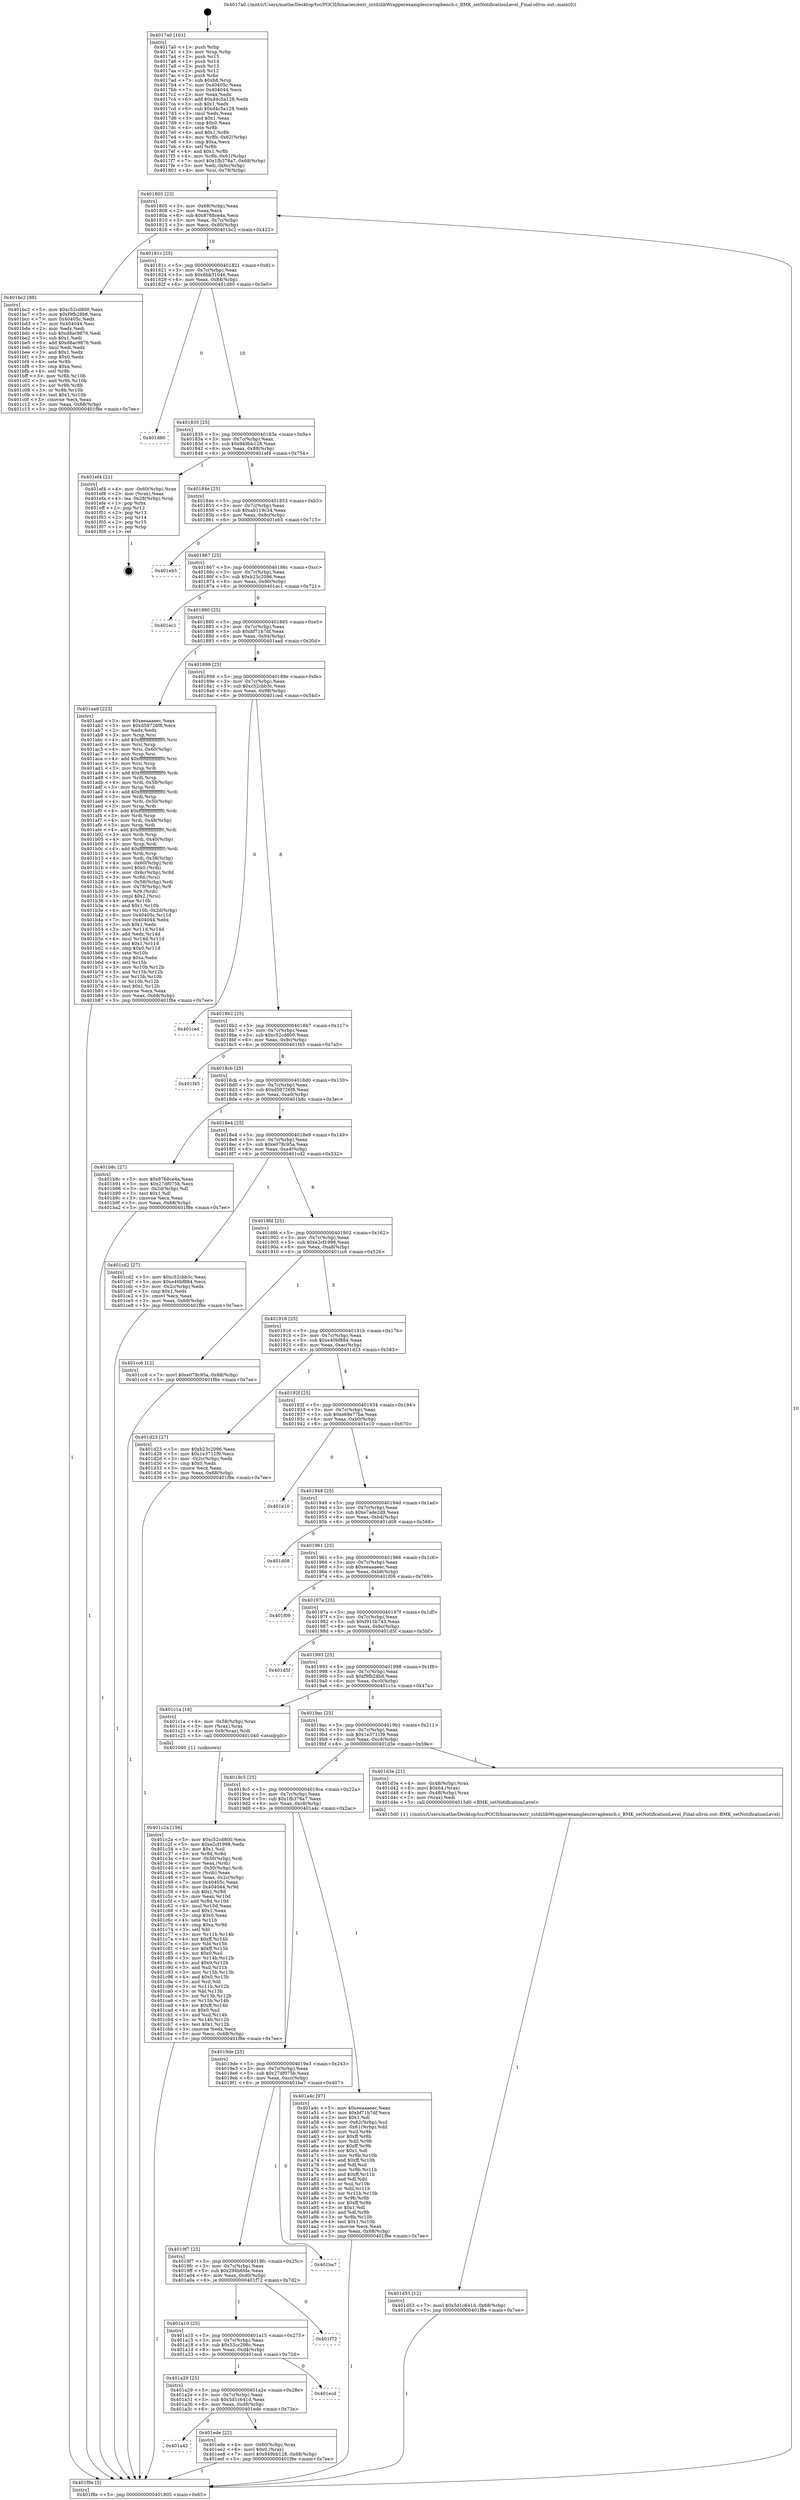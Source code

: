 digraph "0x4017a0" {
  label = "0x4017a0 (/mnt/c/Users/mathe/Desktop/tcc/POCII/binaries/extr_zstdzlibWrapperexampleszwrapbench.c_BMK_setNotificationLevel_Final-ollvm.out::main(0))"
  labelloc = "t"
  node[shape=record]

  Entry [label="",width=0.3,height=0.3,shape=circle,fillcolor=black,style=filled]
  "0x401805" [label="{
     0x401805 [23]\l
     | [instrs]\l
     &nbsp;&nbsp;0x401805 \<+3\>: mov -0x68(%rbp),%eax\l
     &nbsp;&nbsp;0x401808 \<+2\>: mov %eax,%ecx\l
     &nbsp;&nbsp;0x40180a \<+6\>: sub $0x8768ce4a,%ecx\l
     &nbsp;&nbsp;0x401810 \<+3\>: mov %eax,-0x7c(%rbp)\l
     &nbsp;&nbsp;0x401813 \<+3\>: mov %ecx,-0x80(%rbp)\l
     &nbsp;&nbsp;0x401816 \<+6\>: je 0000000000401bc2 \<main+0x422\>\l
  }"]
  "0x401bc2" [label="{
     0x401bc2 [88]\l
     | [instrs]\l
     &nbsp;&nbsp;0x401bc2 \<+5\>: mov $0xc52cd800,%eax\l
     &nbsp;&nbsp;0x401bc7 \<+5\>: mov $0xf9fb28b6,%ecx\l
     &nbsp;&nbsp;0x401bcc \<+7\>: mov 0x40405c,%edx\l
     &nbsp;&nbsp;0x401bd3 \<+7\>: mov 0x404044,%esi\l
     &nbsp;&nbsp;0x401bda \<+2\>: mov %edx,%edi\l
     &nbsp;&nbsp;0x401bdc \<+6\>: sub $0xd8ac9876,%edi\l
     &nbsp;&nbsp;0x401be2 \<+3\>: sub $0x1,%edi\l
     &nbsp;&nbsp;0x401be5 \<+6\>: add $0xd8ac9876,%edi\l
     &nbsp;&nbsp;0x401beb \<+3\>: imul %edi,%edx\l
     &nbsp;&nbsp;0x401bee \<+3\>: and $0x1,%edx\l
     &nbsp;&nbsp;0x401bf1 \<+3\>: cmp $0x0,%edx\l
     &nbsp;&nbsp;0x401bf4 \<+4\>: sete %r8b\l
     &nbsp;&nbsp;0x401bf8 \<+3\>: cmp $0xa,%esi\l
     &nbsp;&nbsp;0x401bfb \<+4\>: setl %r9b\l
     &nbsp;&nbsp;0x401bff \<+3\>: mov %r8b,%r10b\l
     &nbsp;&nbsp;0x401c02 \<+3\>: and %r9b,%r10b\l
     &nbsp;&nbsp;0x401c05 \<+3\>: xor %r9b,%r8b\l
     &nbsp;&nbsp;0x401c08 \<+3\>: or %r8b,%r10b\l
     &nbsp;&nbsp;0x401c0b \<+4\>: test $0x1,%r10b\l
     &nbsp;&nbsp;0x401c0f \<+3\>: cmovne %ecx,%eax\l
     &nbsp;&nbsp;0x401c12 \<+3\>: mov %eax,-0x68(%rbp)\l
     &nbsp;&nbsp;0x401c15 \<+5\>: jmp 0000000000401f8e \<main+0x7ee\>\l
  }"]
  "0x40181c" [label="{
     0x40181c [25]\l
     | [instrs]\l
     &nbsp;&nbsp;0x40181c \<+5\>: jmp 0000000000401821 \<main+0x81\>\l
     &nbsp;&nbsp;0x401821 \<+3\>: mov -0x7c(%rbp),%eax\l
     &nbsp;&nbsp;0x401824 \<+5\>: sub $0x8bb31046,%eax\l
     &nbsp;&nbsp;0x401829 \<+6\>: mov %eax,-0x84(%rbp)\l
     &nbsp;&nbsp;0x40182f \<+6\>: je 0000000000401d80 \<main+0x5e0\>\l
  }"]
  Exit [label="",width=0.3,height=0.3,shape=circle,fillcolor=black,style=filled,peripheries=2]
  "0x401d80" [label="{
     0x401d80\l
  }", style=dashed]
  "0x401835" [label="{
     0x401835 [25]\l
     | [instrs]\l
     &nbsp;&nbsp;0x401835 \<+5\>: jmp 000000000040183a \<main+0x9a\>\l
     &nbsp;&nbsp;0x40183a \<+3\>: mov -0x7c(%rbp),%eax\l
     &nbsp;&nbsp;0x40183d \<+5\>: sub $0x949bb128,%eax\l
     &nbsp;&nbsp;0x401842 \<+6\>: mov %eax,-0x88(%rbp)\l
     &nbsp;&nbsp;0x401848 \<+6\>: je 0000000000401ef4 \<main+0x754\>\l
  }"]
  "0x401a42" [label="{
     0x401a42\l
  }", style=dashed]
  "0x401ef4" [label="{
     0x401ef4 [21]\l
     | [instrs]\l
     &nbsp;&nbsp;0x401ef4 \<+4\>: mov -0x60(%rbp),%rax\l
     &nbsp;&nbsp;0x401ef8 \<+2\>: mov (%rax),%eax\l
     &nbsp;&nbsp;0x401efa \<+4\>: lea -0x28(%rbp),%rsp\l
     &nbsp;&nbsp;0x401efe \<+1\>: pop %rbx\l
     &nbsp;&nbsp;0x401eff \<+2\>: pop %r12\l
     &nbsp;&nbsp;0x401f01 \<+2\>: pop %r13\l
     &nbsp;&nbsp;0x401f03 \<+2\>: pop %r14\l
     &nbsp;&nbsp;0x401f05 \<+2\>: pop %r15\l
     &nbsp;&nbsp;0x401f07 \<+1\>: pop %rbp\l
     &nbsp;&nbsp;0x401f08 \<+1\>: ret\l
  }"]
  "0x40184e" [label="{
     0x40184e [25]\l
     | [instrs]\l
     &nbsp;&nbsp;0x40184e \<+5\>: jmp 0000000000401853 \<main+0xb3\>\l
     &nbsp;&nbsp;0x401853 \<+3\>: mov -0x7c(%rbp),%eax\l
     &nbsp;&nbsp;0x401856 \<+5\>: sub $0xab119c34,%eax\l
     &nbsp;&nbsp;0x40185b \<+6\>: mov %eax,-0x8c(%rbp)\l
     &nbsp;&nbsp;0x401861 \<+6\>: je 0000000000401eb5 \<main+0x715\>\l
  }"]
  "0x401ede" [label="{
     0x401ede [22]\l
     | [instrs]\l
     &nbsp;&nbsp;0x401ede \<+4\>: mov -0x60(%rbp),%rax\l
     &nbsp;&nbsp;0x401ee2 \<+6\>: movl $0x0,(%rax)\l
     &nbsp;&nbsp;0x401ee8 \<+7\>: movl $0x949bb128,-0x68(%rbp)\l
     &nbsp;&nbsp;0x401eef \<+5\>: jmp 0000000000401f8e \<main+0x7ee\>\l
  }"]
  "0x401eb5" [label="{
     0x401eb5\l
  }", style=dashed]
  "0x401867" [label="{
     0x401867 [25]\l
     | [instrs]\l
     &nbsp;&nbsp;0x401867 \<+5\>: jmp 000000000040186c \<main+0xcc\>\l
     &nbsp;&nbsp;0x40186c \<+3\>: mov -0x7c(%rbp),%eax\l
     &nbsp;&nbsp;0x40186f \<+5\>: sub $0xb23c2096,%eax\l
     &nbsp;&nbsp;0x401874 \<+6\>: mov %eax,-0x90(%rbp)\l
     &nbsp;&nbsp;0x40187a \<+6\>: je 0000000000401ec1 \<main+0x721\>\l
  }"]
  "0x401a29" [label="{
     0x401a29 [25]\l
     | [instrs]\l
     &nbsp;&nbsp;0x401a29 \<+5\>: jmp 0000000000401a2e \<main+0x28e\>\l
     &nbsp;&nbsp;0x401a2e \<+3\>: mov -0x7c(%rbp),%eax\l
     &nbsp;&nbsp;0x401a31 \<+5\>: sub $0x5d1c641d,%eax\l
     &nbsp;&nbsp;0x401a36 \<+6\>: mov %eax,-0xd8(%rbp)\l
     &nbsp;&nbsp;0x401a3c \<+6\>: je 0000000000401ede \<main+0x73e\>\l
  }"]
  "0x401ec1" [label="{
     0x401ec1\l
  }", style=dashed]
  "0x401880" [label="{
     0x401880 [25]\l
     | [instrs]\l
     &nbsp;&nbsp;0x401880 \<+5\>: jmp 0000000000401885 \<main+0xe5\>\l
     &nbsp;&nbsp;0x401885 \<+3\>: mov -0x7c(%rbp),%eax\l
     &nbsp;&nbsp;0x401888 \<+5\>: sub $0xbf71b7df,%eax\l
     &nbsp;&nbsp;0x40188d \<+6\>: mov %eax,-0x94(%rbp)\l
     &nbsp;&nbsp;0x401893 \<+6\>: je 0000000000401aad \<main+0x30d\>\l
  }"]
  "0x401ecd" [label="{
     0x401ecd\l
  }", style=dashed]
  "0x401aad" [label="{
     0x401aad [223]\l
     | [instrs]\l
     &nbsp;&nbsp;0x401aad \<+5\>: mov $0xeeaaaeec,%eax\l
     &nbsp;&nbsp;0x401ab2 \<+5\>: mov $0xd59726f8,%ecx\l
     &nbsp;&nbsp;0x401ab7 \<+2\>: xor %edx,%edx\l
     &nbsp;&nbsp;0x401ab9 \<+3\>: mov %rsp,%rsi\l
     &nbsp;&nbsp;0x401abc \<+4\>: add $0xfffffffffffffff0,%rsi\l
     &nbsp;&nbsp;0x401ac0 \<+3\>: mov %rsi,%rsp\l
     &nbsp;&nbsp;0x401ac3 \<+4\>: mov %rsi,-0x60(%rbp)\l
     &nbsp;&nbsp;0x401ac7 \<+3\>: mov %rsp,%rsi\l
     &nbsp;&nbsp;0x401aca \<+4\>: add $0xfffffffffffffff0,%rsi\l
     &nbsp;&nbsp;0x401ace \<+3\>: mov %rsi,%rsp\l
     &nbsp;&nbsp;0x401ad1 \<+3\>: mov %rsp,%rdi\l
     &nbsp;&nbsp;0x401ad4 \<+4\>: add $0xfffffffffffffff0,%rdi\l
     &nbsp;&nbsp;0x401ad8 \<+3\>: mov %rdi,%rsp\l
     &nbsp;&nbsp;0x401adb \<+4\>: mov %rdi,-0x58(%rbp)\l
     &nbsp;&nbsp;0x401adf \<+3\>: mov %rsp,%rdi\l
     &nbsp;&nbsp;0x401ae2 \<+4\>: add $0xfffffffffffffff0,%rdi\l
     &nbsp;&nbsp;0x401ae6 \<+3\>: mov %rdi,%rsp\l
     &nbsp;&nbsp;0x401ae9 \<+4\>: mov %rdi,-0x50(%rbp)\l
     &nbsp;&nbsp;0x401aed \<+3\>: mov %rsp,%rdi\l
     &nbsp;&nbsp;0x401af0 \<+4\>: add $0xfffffffffffffff0,%rdi\l
     &nbsp;&nbsp;0x401af4 \<+3\>: mov %rdi,%rsp\l
     &nbsp;&nbsp;0x401af7 \<+4\>: mov %rdi,-0x48(%rbp)\l
     &nbsp;&nbsp;0x401afb \<+3\>: mov %rsp,%rdi\l
     &nbsp;&nbsp;0x401afe \<+4\>: add $0xfffffffffffffff0,%rdi\l
     &nbsp;&nbsp;0x401b02 \<+3\>: mov %rdi,%rsp\l
     &nbsp;&nbsp;0x401b05 \<+4\>: mov %rdi,-0x40(%rbp)\l
     &nbsp;&nbsp;0x401b09 \<+3\>: mov %rsp,%rdi\l
     &nbsp;&nbsp;0x401b0c \<+4\>: add $0xfffffffffffffff0,%rdi\l
     &nbsp;&nbsp;0x401b10 \<+3\>: mov %rdi,%rsp\l
     &nbsp;&nbsp;0x401b13 \<+4\>: mov %rdi,-0x38(%rbp)\l
     &nbsp;&nbsp;0x401b17 \<+4\>: mov -0x60(%rbp),%rdi\l
     &nbsp;&nbsp;0x401b1b \<+6\>: movl $0x0,(%rdi)\l
     &nbsp;&nbsp;0x401b21 \<+4\>: mov -0x6c(%rbp),%r8d\l
     &nbsp;&nbsp;0x401b25 \<+3\>: mov %r8d,(%rsi)\l
     &nbsp;&nbsp;0x401b28 \<+4\>: mov -0x58(%rbp),%rdi\l
     &nbsp;&nbsp;0x401b2c \<+4\>: mov -0x78(%rbp),%r9\l
     &nbsp;&nbsp;0x401b30 \<+3\>: mov %r9,(%rdi)\l
     &nbsp;&nbsp;0x401b33 \<+3\>: cmpl $0x2,(%rsi)\l
     &nbsp;&nbsp;0x401b36 \<+4\>: setne %r10b\l
     &nbsp;&nbsp;0x401b3a \<+4\>: and $0x1,%r10b\l
     &nbsp;&nbsp;0x401b3e \<+4\>: mov %r10b,-0x2d(%rbp)\l
     &nbsp;&nbsp;0x401b42 \<+8\>: mov 0x40405c,%r11d\l
     &nbsp;&nbsp;0x401b4a \<+7\>: mov 0x404044,%ebx\l
     &nbsp;&nbsp;0x401b51 \<+3\>: sub $0x1,%edx\l
     &nbsp;&nbsp;0x401b54 \<+3\>: mov %r11d,%r14d\l
     &nbsp;&nbsp;0x401b57 \<+3\>: add %edx,%r14d\l
     &nbsp;&nbsp;0x401b5a \<+4\>: imul %r14d,%r11d\l
     &nbsp;&nbsp;0x401b5e \<+4\>: and $0x1,%r11d\l
     &nbsp;&nbsp;0x401b62 \<+4\>: cmp $0x0,%r11d\l
     &nbsp;&nbsp;0x401b66 \<+4\>: sete %r10b\l
     &nbsp;&nbsp;0x401b6a \<+3\>: cmp $0xa,%ebx\l
     &nbsp;&nbsp;0x401b6d \<+4\>: setl %r15b\l
     &nbsp;&nbsp;0x401b71 \<+3\>: mov %r10b,%r12b\l
     &nbsp;&nbsp;0x401b74 \<+3\>: and %r15b,%r12b\l
     &nbsp;&nbsp;0x401b77 \<+3\>: xor %r15b,%r10b\l
     &nbsp;&nbsp;0x401b7a \<+3\>: or %r10b,%r12b\l
     &nbsp;&nbsp;0x401b7d \<+4\>: test $0x1,%r12b\l
     &nbsp;&nbsp;0x401b81 \<+3\>: cmovne %ecx,%eax\l
     &nbsp;&nbsp;0x401b84 \<+3\>: mov %eax,-0x68(%rbp)\l
     &nbsp;&nbsp;0x401b87 \<+5\>: jmp 0000000000401f8e \<main+0x7ee\>\l
  }"]
  "0x401899" [label="{
     0x401899 [25]\l
     | [instrs]\l
     &nbsp;&nbsp;0x401899 \<+5\>: jmp 000000000040189e \<main+0xfe\>\l
     &nbsp;&nbsp;0x40189e \<+3\>: mov -0x7c(%rbp),%eax\l
     &nbsp;&nbsp;0x4018a1 \<+5\>: sub $0xc52cbb3c,%eax\l
     &nbsp;&nbsp;0x4018a6 \<+6\>: mov %eax,-0x98(%rbp)\l
     &nbsp;&nbsp;0x4018ac \<+6\>: je 0000000000401ced \<main+0x54d\>\l
  }"]
  "0x401a10" [label="{
     0x401a10 [25]\l
     | [instrs]\l
     &nbsp;&nbsp;0x401a10 \<+5\>: jmp 0000000000401a15 \<main+0x275\>\l
     &nbsp;&nbsp;0x401a15 \<+3\>: mov -0x7c(%rbp),%eax\l
     &nbsp;&nbsp;0x401a18 \<+5\>: sub $0x53cc298c,%eax\l
     &nbsp;&nbsp;0x401a1d \<+6\>: mov %eax,-0xd4(%rbp)\l
     &nbsp;&nbsp;0x401a23 \<+6\>: je 0000000000401ecd \<main+0x72d\>\l
  }"]
  "0x401ced" [label="{
     0x401ced\l
  }", style=dashed]
  "0x4018b2" [label="{
     0x4018b2 [25]\l
     | [instrs]\l
     &nbsp;&nbsp;0x4018b2 \<+5\>: jmp 00000000004018b7 \<main+0x117\>\l
     &nbsp;&nbsp;0x4018b7 \<+3\>: mov -0x7c(%rbp),%eax\l
     &nbsp;&nbsp;0x4018ba \<+5\>: sub $0xc52cd800,%eax\l
     &nbsp;&nbsp;0x4018bf \<+6\>: mov %eax,-0x9c(%rbp)\l
     &nbsp;&nbsp;0x4018c5 \<+6\>: je 0000000000401f45 \<main+0x7a5\>\l
  }"]
  "0x401f72" [label="{
     0x401f72\l
  }", style=dashed]
  "0x401f45" [label="{
     0x401f45\l
  }", style=dashed]
  "0x4018cb" [label="{
     0x4018cb [25]\l
     | [instrs]\l
     &nbsp;&nbsp;0x4018cb \<+5\>: jmp 00000000004018d0 \<main+0x130\>\l
     &nbsp;&nbsp;0x4018d0 \<+3\>: mov -0x7c(%rbp),%eax\l
     &nbsp;&nbsp;0x4018d3 \<+5\>: sub $0xd59726f8,%eax\l
     &nbsp;&nbsp;0x4018d8 \<+6\>: mov %eax,-0xa0(%rbp)\l
     &nbsp;&nbsp;0x4018de \<+6\>: je 0000000000401b8c \<main+0x3ec\>\l
  }"]
  "0x4019f7" [label="{
     0x4019f7 [25]\l
     | [instrs]\l
     &nbsp;&nbsp;0x4019f7 \<+5\>: jmp 00000000004019fc \<main+0x25c\>\l
     &nbsp;&nbsp;0x4019fc \<+3\>: mov -0x7c(%rbp),%eax\l
     &nbsp;&nbsp;0x4019ff \<+5\>: sub $0x294b6fde,%eax\l
     &nbsp;&nbsp;0x401a04 \<+6\>: mov %eax,-0xd0(%rbp)\l
     &nbsp;&nbsp;0x401a0a \<+6\>: je 0000000000401f72 \<main+0x7d2\>\l
  }"]
  "0x401b8c" [label="{
     0x401b8c [27]\l
     | [instrs]\l
     &nbsp;&nbsp;0x401b8c \<+5\>: mov $0x8768ce4a,%eax\l
     &nbsp;&nbsp;0x401b91 \<+5\>: mov $0x27df075b,%ecx\l
     &nbsp;&nbsp;0x401b96 \<+3\>: mov -0x2d(%rbp),%dl\l
     &nbsp;&nbsp;0x401b99 \<+3\>: test $0x1,%dl\l
     &nbsp;&nbsp;0x401b9c \<+3\>: cmovne %ecx,%eax\l
     &nbsp;&nbsp;0x401b9f \<+3\>: mov %eax,-0x68(%rbp)\l
     &nbsp;&nbsp;0x401ba2 \<+5\>: jmp 0000000000401f8e \<main+0x7ee\>\l
  }"]
  "0x4018e4" [label="{
     0x4018e4 [25]\l
     | [instrs]\l
     &nbsp;&nbsp;0x4018e4 \<+5\>: jmp 00000000004018e9 \<main+0x149\>\l
     &nbsp;&nbsp;0x4018e9 \<+3\>: mov -0x7c(%rbp),%eax\l
     &nbsp;&nbsp;0x4018ec \<+5\>: sub $0xe078c95a,%eax\l
     &nbsp;&nbsp;0x4018f1 \<+6\>: mov %eax,-0xa4(%rbp)\l
     &nbsp;&nbsp;0x4018f7 \<+6\>: je 0000000000401cd2 \<main+0x532\>\l
  }"]
  "0x401ba7" [label="{
     0x401ba7\l
  }", style=dashed]
  "0x401cd2" [label="{
     0x401cd2 [27]\l
     | [instrs]\l
     &nbsp;&nbsp;0x401cd2 \<+5\>: mov $0xc52cbb3c,%eax\l
     &nbsp;&nbsp;0x401cd7 \<+5\>: mov $0xe40bf884,%ecx\l
     &nbsp;&nbsp;0x401cdc \<+3\>: mov -0x2c(%rbp),%edx\l
     &nbsp;&nbsp;0x401cdf \<+3\>: cmp $0x1,%edx\l
     &nbsp;&nbsp;0x401ce2 \<+3\>: cmovl %ecx,%eax\l
     &nbsp;&nbsp;0x401ce5 \<+3\>: mov %eax,-0x68(%rbp)\l
     &nbsp;&nbsp;0x401ce8 \<+5\>: jmp 0000000000401f8e \<main+0x7ee\>\l
  }"]
  "0x4018fd" [label="{
     0x4018fd [25]\l
     | [instrs]\l
     &nbsp;&nbsp;0x4018fd \<+5\>: jmp 0000000000401902 \<main+0x162\>\l
     &nbsp;&nbsp;0x401902 \<+3\>: mov -0x7c(%rbp),%eax\l
     &nbsp;&nbsp;0x401905 \<+5\>: sub $0xe2cf1998,%eax\l
     &nbsp;&nbsp;0x40190a \<+6\>: mov %eax,-0xa8(%rbp)\l
     &nbsp;&nbsp;0x401910 \<+6\>: je 0000000000401cc6 \<main+0x526\>\l
  }"]
  "0x401d53" [label="{
     0x401d53 [12]\l
     | [instrs]\l
     &nbsp;&nbsp;0x401d53 \<+7\>: movl $0x5d1c641d,-0x68(%rbp)\l
     &nbsp;&nbsp;0x401d5a \<+5\>: jmp 0000000000401f8e \<main+0x7ee\>\l
  }"]
  "0x401cc6" [label="{
     0x401cc6 [12]\l
     | [instrs]\l
     &nbsp;&nbsp;0x401cc6 \<+7\>: movl $0xe078c95a,-0x68(%rbp)\l
     &nbsp;&nbsp;0x401ccd \<+5\>: jmp 0000000000401f8e \<main+0x7ee\>\l
  }"]
  "0x401916" [label="{
     0x401916 [25]\l
     | [instrs]\l
     &nbsp;&nbsp;0x401916 \<+5\>: jmp 000000000040191b \<main+0x17b\>\l
     &nbsp;&nbsp;0x40191b \<+3\>: mov -0x7c(%rbp),%eax\l
     &nbsp;&nbsp;0x40191e \<+5\>: sub $0xe40bf884,%eax\l
     &nbsp;&nbsp;0x401923 \<+6\>: mov %eax,-0xac(%rbp)\l
     &nbsp;&nbsp;0x401929 \<+6\>: je 0000000000401d23 \<main+0x583\>\l
  }"]
  "0x401c2a" [label="{
     0x401c2a [156]\l
     | [instrs]\l
     &nbsp;&nbsp;0x401c2a \<+5\>: mov $0xc52cd800,%ecx\l
     &nbsp;&nbsp;0x401c2f \<+5\>: mov $0xe2cf1998,%edx\l
     &nbsp;&nbsp;0x401c34 \<+3\>: mov $0x1,%sil\l
     &nbsp;&nbsp;0x401c37 \<+3\>: xor %r8d,%r8d\l
     &nbsp;&nbsp;0x401c3a \<+4\>: mov -0x50(%rbp),%rdi\l
     &nbsp;&nbsp;0x401c3e \<+2\>: mov %eax,(%rdi)\l
     &nbsp;&nbsp;0x401c40 \<+4\>: mov -0x50(%rbp),%rdi\l
     &nbsp;&nbsp;0x401c44 \<+2\>: mov (%rdi),%eax\l
     &nbsp;&nbsp;0x401c46 \<+3\>: mov %eax,-0x2c(%rbp)\l
     &nbsp;&nbsp;0x401c49 \<+7\>: mov 0x40405c,%eax\l
     &nbsp;&nbsp;0x401c50 \<+8\>: mov 0x404044,%r9d\l
     &nbsp;&nbsp;0x401c58 \<+4\>: sub $0x1,%r8d\l
     &nbsp;&nbsp;0x401c5c \<+3\>: mov %eax,%r10d\l
     &nbsp;&nbsp;0x401c5f \<+3\>: add %r8d,%r10d\l
     &nbsp;&nbsp;0x401c62 \<+4\>: imul %r10d,%eax\l
     &nbsp;&nbsp;0x401c66 \<+3\>: and $0x1,%eax\l
     &nbsp;&nbsp;0x401c69 \<+3\>: cmp $0x0,%eax\l
     &nbsp;&nbsp;0x401c6c \<+4\>: sete %r11b\l
     &nbsp;&nbsp;0x401c70 \<+4\>: cmp $0xa,%r9d\l
     &nbsp;&nbsp;0x401c74 \<+3\>: setl %bl\l
     &nbsp;&nbsp;0x401c77 \<+3\>: mov %r11b,%r14b\l
     &nbsp;&nbsp;0x401c7a \<+4\>: xor $0xff,%r14b\l
     &nbsp;&nbsp;0x401c7e \<+3\>: mov %bl,%r15b\l
     &nbsp;&nbsp;0x401c81 \<+4\>: xor $0xff,%r15b\l
     &nbsp;&nbsp;0x401c85 \<+4\>: xor $0x0,%sil\l
     &nbsp;&nbsp;0x401c89 \<+3\>: mov %r14b,%r12b\l
     &nbsp;&nbsp;0x401c8c \<+4\>: and $0x0,%r12b\l
     &nbsp;&nbsp;0x401c90 \<+3\>: and %sil,%r11b\l
     &nbsp;&nbsp;0x401c93 \<+3\>: mov %r15b,%r13b\l
     &nbsp;&nbsp;0x401c96 \<+4\>: and $0x0,%r13b\l
     &nbsp;&nbsp;0x401c9a \<+3\>: and %sil,%bl\l
     &nbsp;&nbsp;0x401c9d \<+3\>: or %r11b,%r12b\l
     &nbsp;&nbsp;0x401ca0 \<+3\>: or %bl,%r13b\l
     &nbsp;&nbsp;0x401ca3 \<+3\>: xor %r13b,%r12b\l
     &nbsp;&nbsp;0x401ca6 \<+3\>: or %r15b,%r14b\l
     &nbsp;&nbsp;0x401ca9 \<+4\>: xor $0xff,%r14b\l
     &nbsp;&nbsp;0x401cad \<+4\>: or $0x0,%sil\l
     &nbsp;&nbsp;0x401cb1 \<+3\>: and %sil,%r14b\l
     &nbsp;&nbsp;0x401cb4 \<+3\>: or %r14b,%r12b\l
     &nbsp;&nbsp;0x401cb7 \<+4\>: test $0x1,%r12b\l
     &nbsp;&nbsp;0x401cbb \<+3\>: cmovne %edx,%ecx\l
     &nbsp;&nbsp;0x401cbe \<+3\>: mov %ecx,-0x68(%rbp)\l
     &nbsp;&nbsp;0x401cc1 \<+5\>: jmp 0000000000401f8e \<main+0x7ee\>\l
  }"]
  "0x401d23" [label="{
     0x401d23 [27]\l
     | [instrs]\l
     &nbsp;&nbsp;0x401d23 \<+5\>: mov $0xb23c2096,%eax\l
     &nbsp;&nbsp;0x401d28 \<+5\>: mov $0x1e3711f9,%ecx\l
     &nbsp;&nbsp;0x401d2d \<+3\>: mov -0x2c(%rbp),%edx\l
     &nbsp;&nbsp;0x401d30 \<+3\>: cmp $0x0,%edx\l
     &nbsp;&nbsp;0x401d33 \<+3\>: cmove %ecx,%eax\l
     &nbsp;&nbsp;0x401d36 \<+3\>: mov %eax,-0x68(%rbp)\l
     &nbsp;&nbsp;0x401d39 \<+5\>: jmp 0000000000401f8e \<main+0x7ee\>\l
  }"]
  "0x40192f" [label="{
     0x40192f [25]\l
     | [instrs]\l
     &nbsp;&nbsp;0x40192f \<+5\>: jmp 0000000000401934 \<main+0x194\>\l
     &nbsp;&nbsp;0x401934 \<+3\>: mov -0x7c(%rbp),%eax\l
     &nbsp;&nbsp;0x401937 \<+5\>: sub $0xe68e77ba,%eax\l
     &nbsp;&nbsp;0x40193c \<+6\>: mov %eax,-0xb0(%rbp)\l
     &nbsp;&nbsp;0x401942 \<+6\>: je 0000000000401e10 \<main+0x670\>\l
  }"]
  "0x4017a0" [label="{
     0x4017a0 [101]\l
     | [instrs]\l
     &nbsp;&nbsp;0x4017a0 \<+1\>: push %rbp\l
     &nbsp;&nbsp;0x4017a1 \<+3\>: mov %rsp,%rbp\l
     &nbsp;&nbsp;0x4017a4 \<+2\>: push %r15\l
     &nbsp;&nbsp;0x4017a6 \<+2\>: push %r14\l
     &nbsp;&nbsp;0x4017a8 \<+2\>: push %r13\l
     &nbsp;&nbsp;0x4017aa \<+2\>: push %r12\l
     &nbsp;&nbsp;0x4017ac \<+1\>: push %rbx\l
     &nbsp;&nbsp;0x4017ad \<+7\>: sub $0xb8,%rsp\l
     &nbsp;&nbsp;0x4017b4 \<+7\>: mov 0x40405c,%eax\l
     &nbsp;&nbsp;0x4017bb \<+7\>: mov 0x404044,%ecx\l
     &nbsp;&nbsp;0x4017c2 \<+2\>: mov %eax,%edx\l
     &nbsp;&nbsp;0x4017c4 \<+6\>: add $0xd4c5a128,%edx\l
     &nbsp;&nbsp;0x4017ca \<+3\>: sub $0x1,%edx\l
     &nbsp;&nbsp;0x4017cd \<+6\>: sub $0xd4c5a128,%edx\l
     &nbsp;&nbsp;0x4017d3 \<+3\>: imul %edx,%eax\l
     &nbsp;&nbsp;0x4017d6 \<+3\>: and $0x1,%eax\l
     &nbsp;&nbsp;0x4017d9 \<+3\>: cmp $0x0,%eax\l
     &nbsp;&nbsp;0x4017dc \<+4\>: sete %r8b\l
     &nbsp;&nbsp;0x4017e0 \<+4\>: and $0x1,%r8b\l
     &nbsp;&nbsp;0x4017e4 \<+4\>: mov %r8b,-0x62(%rbp)\l
     &nbsp;&nbsp;0x4017e8 \<+3\>: cmp $0xa,%ecx\l
     &nbsp;&nbsp;0x4017eb \<+4\>: setl %r8b\l
     &nbsp;&nbsp;0x4017ef \<+4\>: and $0x1,%r8b\l
     &nbsp;&nbsp;0x4017f3 \<+4\>: mov %r8b,-0x61(%rbp)\l
     &nbsp;&nbsp;0x4017f7 \<+7\>: movl $0x1fb378a7,-0x68(%rbp)\l
     &nbsp;&nbsp;0x4017fe \<+3\>: mov %edi,-0x6c(%rbp)\l
     &nbsp;&nbsp;0x401801 \<+4\>: mov %rsi,-0x78(%rbp)\l
  }"]
  "0x401e10" [label="{
     0x401e10\l
  }", style=dashed]
  "0x401948" [label="{
     0x401948 [25]\l
     | [instrs]\l
     &nbsp;&nbsp;0x401948 \<+5\>: jmp 000000000040194d \<main+0x1ad\>\l
     &nbsp;&nbsp;0x40194d \<+3\>: mov -0x7c(%rbp),%eax\l
     &nbsp;&nbsp;0x401950 \<+5\>: sub $0xe7ade2d9,%eax\l
     &nbsp;&nbsp;0x401955 \<+6\>: mov %eax,-0xb4(%rbp)\l
     &nbsp;&nbsp;0x40195b \<+6\>: je 0000000000401d08 \<main+0x568\>\l
  }"]
  "0x401f8e" [label="{
     0x401f8e [5]\l
     | [instrs]\l
     &nbsp;&nbsp;0x401f8e \<+5\>: jmp 0000000000401805 \<main+0x65\>\l
  }"]
  "0x401d08" [label="{
     0x401d08\l
  }", style=dashed]
  "0x401961" [label="{
     0x401961 [25]\l
     | [instrs]\l
     &nbsp;&nbsp;0x401961 \<+5\>: jmp 0000000000401966 \<main+0x1c6\>\l
     &nbsp;&nbsp;0x401966 \<+3\>: mov -0x7c(%rbp),%eax\l
     &nbsp;&nbsp;0x401969 \<+5\>: sub $0xeeaaaeec,%eax\l
     &nbsp;&nbsp;0x40196e \<+6\>: mov %eax,-0xb8(%rbp)\l
     &nbsp;&nbsp;0x401974 \<+6\>: je 0000000000401f09 \<main+0x769\>\l
  }"]
  "0x4019de" [label="{
     0x4019de [25]\l
     | [instrs]\l
     &nbsp;&nbsp;0x4019de \<+5\>: jmp 00000000004019e3 \<main+0x243\>\l
     &nbsp;&nbsp;0x4019e3 \<+3\>: mov -0x7c(%rbp),%eax\l
     &nbsp;&nbsp;0x4019e6 \<+5\>: sub $0x27df075b,%eax\l
     &nbsp;&nbsp;0x4019eb \<+6\>: mov %eax,-0xcc(%rbp)\l
     &nbsp;&nbsp;0x4019f1 \<+6\>: je 0000000000401ba7 \<main+0x407\>\l
  }"]
  "0x401f09" [label="{
     0x401f09\l
  }", style=dashed]
  "0x40197a" [label="{
     0x40197a [25]\l
     | [instrs]\l
     &nbsp;&nbsp;0x40197a \<+5\>: jmp 000000000040197f \<main+0x1df\>\l
     &nbsp;&nbsp;0x40197f \<+3\>: mov -0x7c(%rbp),%eax\l
     &nbsp;&nbsp;0x401982 \<+5\>: sub $0xf913b743,%eax\l
     &nbsp;&nbsp;0x401987 \<+6\>: mov %eax,-0xbc(%rbp)\l
     &nbsp;&nbsp;0x40198d \<+6\>: je 0000000000401d5f \<main+0x5bf\>\l
  }"]
  "0x401a4c" [label="{
     0x401a4c [97]\l
     | [instrs]\l
     &nbsp;&nbsp;0x401a4c \<+5\>: mov $0xeeaaaeec,%eax\l
     &nbsp;&nbsp;0x401a51 \<+5\>: mov $0xbf71b7df,%ecx\l
     &nbsp;&nbsp;0x401a56 \<+2\>: mov $0x1,%dl\l
     &nbsp;&nbsp;0x401a58 \<+4\>: mov -0x62(%rbp),%sil\l
     &nbsp;&nbsp;0x401a5c \<+4\>: mov -0x61(%rbp),%dil\l
     &nbsp;&nbsp;0x401a60 \<+3\>: mov %sil,%r8b\l
     &nbsp;&nbsp;0x401a63 \<+4\>: xor $0xff,%r8b\l
     &nbsp;&nbsp;0x401a67 \<+3\>: mov %dil,%r9b\l
     &nbsp;&nbsp;0x401a6a \<+4\>: xor $0xff,%r9b\l
     &nbsp;&nbsp;0x401a6e \<+3\>: xor $0x1,%dl\l
     &nbsp;&nbsp;0x401a71 \<+3\>: mov %r8b,%r10b\l
     &nbsp;&nbsp;0x401a74 \<+4\>: and $0xff,%r10b\l
     &nbsp;&nbsp;0x401a78 \<+3\>: and %dl,%sil\l
     &nbsp;&nbsp;0x401a7b \<+3\>: mov %r9b,%r11b\l
     &nbsp;&nbsp;0x401a7e \<+4\>: and $0xff,%r11b\l
     &nbsp;&nbsp;0x401a82 \<+3\>: and %dl,%dil\l
     &nbsp;&nbsp;0x401a85 \<+3\>: or %sil,%r10b\l
     &nbsp;&nbsp;0x401a88 \<+3\>: or %dil,%r11b\l
     &nbsp;&nbsp;0x401a8b \<+3\>: xor %r11b,%r10b\l
     &nbsp;&nbsp;0x401a8e \<+3\>: or %r9b,%r8b\l
     &nbsp;&nbsp;0x401a91 \<+4\>: xor $0xff,%r8b\l
     &nbsp;&nbsp;0x401a95 \<+3\>: or $0x1,%dl\l
     &nbsp;&nbsp;0x401a98 \<+3\>: and %dl,%r8b\l
     &nbsp;&nbsp;0x401a9b \<+3\>: or %r8b,%r10b\l
     &nbsp;&nbsp;0x401a9e \<+4\>: test $0x1,%r10b\l
     &nbsp;&nbsp;0x401aa2 \<+3\>: cmovne %ecx,%eax\l
     &nbsp;&nbsp;0x401aa5 \<+3\>: mov %eax,-0x68(%rbp)\l
     &nbsp;&nbsp;0x401aa8 \<+5\>: jmp 0000000000401f8e \<main+0x7ee\>\l
  }"]
  "0x401d5f" [label="{
     0x401d5f\l
  }", style=dashed]
  "0x401993" [label="{
     0x401993 [25]\l
     | [instrs]\l
     &nbsp;&nbsp;0x401993 \<+5\>: jmp 0000000000401998 \<main+0x1f8\>\l
     &nbsp;&nbsp;0x401998 \<+3\>: mov -0x7c(%rbp),%eax\l
     &nbsp;&nbsp;0x40199b \<+5\>: sub $0xf9fb28b6,%eax\l
     &nbsp;&nbsp;0x4019a0 \<+6\>: mov %eax,-0xc0(%rbp)\l
     &nbsp;&nbsp;0x4019a6 \<+6\>: je 0000000000401c1a \<main+0x47a\>\l
  }"]
  "0x4019c5" [label="{
     0x4019c5 [25]\l
     | [instrs]\l
     &nbsp;&nbsp;0x4019c5 \<+5\>: jmp 00000000004019ca \<main+0x22a\>\l
     &nbsp;&nbsp;0x4019ca \<+3\>: mov -0x7c(%rbp),%eax\l
     &nbsp;&nbsp;0x4019cd \<+5\>: sub $0x1fb378a7,%eax\l
     &nbsp;&nbsp;0x4019d2 \<+6\>: mov %eax,-0xc8(%rbp)\l
     &nbsp;&nbsp;0x4019d8 \<+6\>: je 0000000000401a4c \<main+0x2ac\>\l
  }"]
  "0x401c1a" [label="{
     0x401c1a [16]\l
     | [instrs]\l
     &nbsp;&nbsp;0x401c1a \<+4\>: mov -0x58(%rbp),%rax\l
     &nbsp;&nbsp;0x401c1e \<+3\>: mov (%rax),%rax\l
     &nbsp;&nbsp;0x401c21 \<+4\>: mov 0x8(%rax),%rdi\l
     &nbsp;&nbsp;0x401c25 \<+5\>: call 0000000000401040 \<atoi@plt\>\l
     | [calls]\l
     &nbsp;&nbsp;0x401040 \{1\} (unknown)\l
  }"]
  "0x4019ac" [label="{
     0x4019ac [25]\l
     | [instrs]\l
     &nbsp;&nbsp;0x4019ac \<+5\>: jmp 00000000004019b1 \<main+0x211\>\l
     &nbsp;&nbsp;0x4019b1 \<+3\>: mov -0x7c(%rbp),%eax\l
     &nbsp;&nbsp;0x4019b4 \<+5\>: sub $0x1e3711f9,%eax\l
     &nbsp;&nbsp;0x4019b9 \<+6\>: mov %eax,-0xc4(%rbp)\l
     &nbsp;&nbsp;0x4019bf \<+6\>: je 0000000000401d3e \<main+0x59e\>\l
  }"]
  "0x401d3e" [label="{
     0x401d3e [21]\l
     | [instrs]\l
     &nbsp;&nbsp;0x401d3e \<+4\>: mov -0x48(%rbp),%rax\l
     &nbsp;&nbsp;0x401d42 \<+6\>: movl $0x64,(%rax)\l
     &nbsp;&nbsp;0x401d48 \<+4\>: mov -0x48(%rbp),%rax\l
     &nbsp;&nbsp;0x401d4c \<+2\>: mov (%rax),%edi\l
     &nbsp;&nbsp;0x401d4e \<+5\>: call 00000000004015d0 \<BMK_setNotificationLevel\>\l
     | [calls]\l
     &nbsp;&nbsp;0x4015d0 \{1\} (/mnt/c/Users/mathe/Desktop/tcc/POCII/binaries/extr_zstdzlibWrapperexampleszwrapbench.c_BMK_setNotificationLevel_Final-ollvm.out::BMK_setNotificationLevel)\l
  }"]
  Entry -> "0x4017a0" [label=" 1"]
  "0x401805" -> "0x401bc2" [label=" 1"]
  "0x401805" -> "0x40181c" [label=" 10"]
  "0x401ef4" -> Exit [label=" 1"]
  "0x40181c" -> "0x401d80" [label=" 0"]
  "0x40181c" -> "0x401835" [label=" 10"]
  "0x401ede" -> "0x401f8e" [label=" 1"]
  "0x401835" -> "0x401ef4" [label=" 1"]
  "0x401835" -> "0x40184e" [label=" 9"]
  "0x401a29" -> "0x401a42" [label=" 0"]
  "0x40184e" -> "0x401eb5" [label=" 0"]
  "0x40184e" -> "0x401867" [label=" 9"]
  "0x401a29" -> "0x401ede" [label=" 1"]
  "0x401867" -> "0x401ec1" [label=" 0"]
  "0x401867" -> "0x401880" [label=" 9"]
  "0x401a10" -> "0x401a29" [label=" 1"]
  "0x401880" -> "0x401aad" [label=" 1"]
  "0x401880" -> "0x401899" [label=" 8"]
  "0x401a10" -> "0x401ecd" [label=" 0"]
  "0x401899" -> "0x401ced" [label=" 0"]
  "0x401899" -> "0x4018b2" [label=" 8"]
  "0x4019f7" -> "0x401a10" [label=" 1"]
  "0x4018b2" -> "0x401f45" [label=" 0"]
  "0x4018b2" -> "0x4018cb" [label=" 8"]
  "0x4019f7" -> "0x401f72" [label=" 0"]
  "0x4018cb" -> "0x401b8c" [label=" 1"]
  "0x4018cb" -> "0x4018e4" [label=" 7"]
  "0x4019de" -> "0x4019f7" [label=" 1"]
  "0x4018e4" -> "0x401cd2" [label=" 1"]
  "0x4018e4" -> "0x4018fd" [label=" 6"]
  "0x4019de" -> "0x401ba7" [label=" 0"]
  "0x4018fd" -> "0x401cc6" [label=" 1"]
  "0x4018fd" -> "0x401916" [label=" 5"]
  "0x401d53" -> "0x401f8e" [label=" 1"]
  "0x401916" -> "0x401d23" [label=" 1"]
  "0x401916" -> "0x40192f" [label=" 4"]
  "0x401d3e" -> "0x401d53" [label=" 1"]
  "0x40192f" -> "0x401e10" [label=" 0"]
  "0x40192f" -> "0x401948" [label=" 4"]
  "0x401d23" -> "0x401f8e" [label=" 1"]
  "0x401948" -> "0x401d08" [label=" 0"]
  "0x401948" -> "0x401961" [label=" 4"]
  "0x401cd2" -> "0x401f8e" [label=" 1"]
  "0x401961" -> "0x401f09" [label=" 0"]
  "0x401961" -> "0x40197a" [label=" 4"]
  "0x401cc6" -> "0x401f8e" [label=" 1"]
  "0x40197a" -> "0x401d5f" [label=" 0"]
  "0x40197a" -> "0x401993" [label=" 4"]
  "0x401c2a" -> "0x401f8e" [label=" 1"]
  "0x401993" -> "0x401c1a" [label=" 1"]
  "0x401993" -> "0x4019ac" [label=" 3"]
  "0x401bc2" -> "0x401f8e" [label=" 1"]
  "0x4019ac" -> "0x401d3e" [label=" 1"]
  "0x4019ac" -> "0x4019c5" [label=" 2"]
  "0x401c1a" -> "0x401c2a" [label=" 1"]
  "0x4019c5" -> "0x401a4c" [label=" 1"]
  "0x4019c5" -> "0x4019de" [label=" 1"]
  "0x401a4c" -> "0x401f8e" [label=" 1"]
  "0x4017a0" -> "0x401805" [label=" 1"]
  "0x401f8e" -> "0x401805" [label=" 10"]
  "0x401aad" -> "0x401f8e" [label=" 1"]
  "0x401b8c" -> "0x401f8e" [label=" 1"]
}
